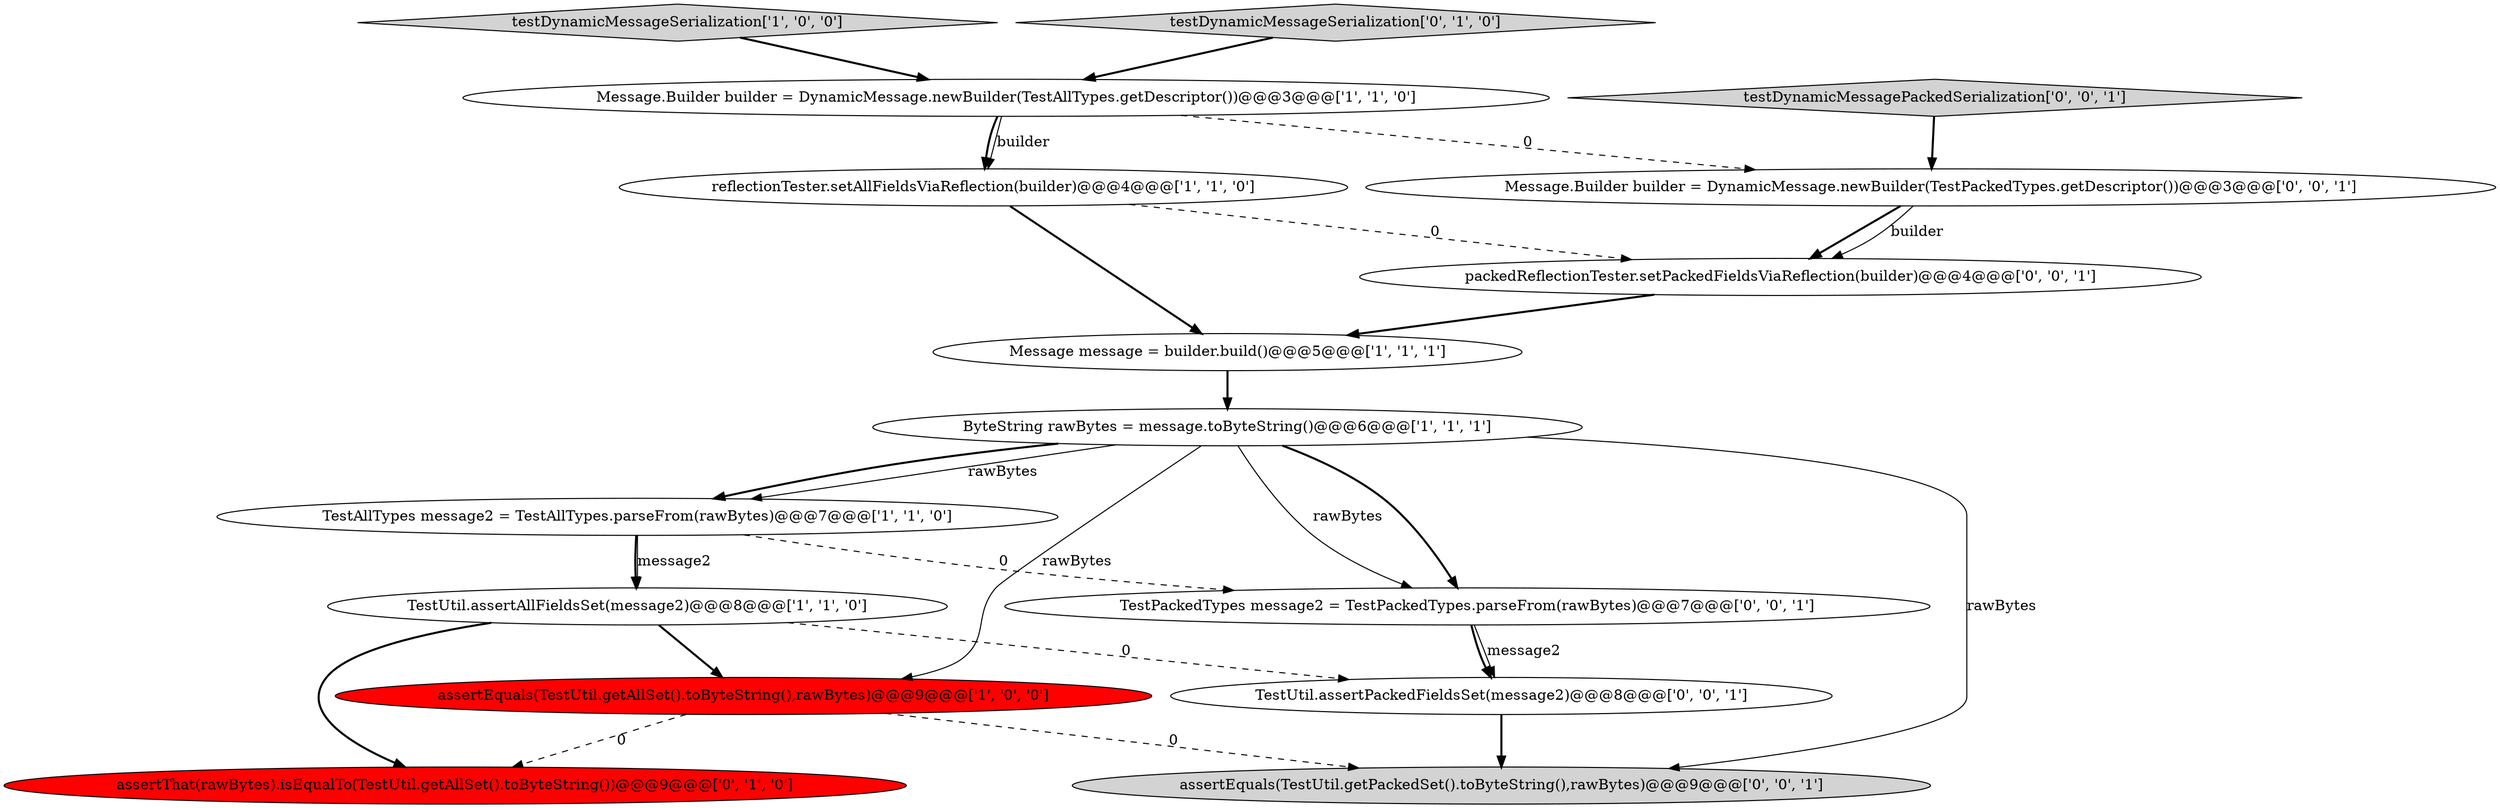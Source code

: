 digraph {
14 [style = filled, label = "TestPackedTypes message2 = TestPackedTypes.parseFrom(rawBytes)@@@7@@@['0', '0', '1']", fillcolor = white, shape = ellipse image = "AAA0AAABBB3BBB"];
3 [style = filled, label = "assertEquals(TestUtil.getAllSet().toByteString(),rawBytes)@@@9@@@['1', '0', '0']", fillcolor = red, shape = ellipse image = "AAA1AAABBB1BBB"];
4 [style = filled, label = "Message message = builder.build()@@@5@@@['1', '1', '1']", fillcolor = white, shape = ellipse image = "AAA0AAABBB1BBB"];
2 [style = filled, label = "ByteString rawBytes = message.toByteString()@@@6@@@['1', '1', '1']", fillcolor = white, shape = ellipse image = "AAA0AAABBB1BBB"];
6 [style = filled, label = "testDynamicMessageSerialization['1', '0', '0']", fillcolor = lightgray, shape = diamond image = "AAA0AAABBB1BBB"];
5 [style = filled, label = "Message.Builder builder = DynamicMessage.newBuilder(TestAllTypes.getDescriptor())@@@3@@@['1', '1', '0']", fillcolor = white, shape = ellipse image = "AAA0AAABBB1BBB"];
0 [style = filled, label = "TestAllTypes message2 = TestAllTypes.parseFrom(rawBytes)@@@7@@@['1', '1', '0']", fillcolor = white, shape = ellipse image = "AAA0AAABBB1BBB"];
7 [style = filled, label = "reflectionTester.setAllFieldsViaReflection(builder)@@@4@@@['1', '1', '0']", fillcolor = white, shape = ellipse image = "AAA0AAABBB1BBB"];
10 [style = filled, label = "Message.Builder builder = DynamicMessage.newBuilder(TestPackedTypes.getDescriptor())@@@3@@@['0', '0', '1']", fillcolor = white, shape = ellipse image = "AAA0AAABBB3BBB"];
15 [style = filled, label = "testDynamicMessagePackedSerialization['0', '0', '1']", fillcolor = lightgray, shape = diamond image = "AAA0AAABBB3BBB"];
12 [style = filled, label = "packedReflectionTester.setPackedFieldsViaReflection(builder)@@@4@@@['0', '0', '1']", fillcolor = white, shape = ellipse image = "AAA0AAABBB3BBB"];
8 [style = filled, label = "testDynamicMessageSerialization['0', '1', '0']", fillcolor = lightgray, shape = diamond image = "AAA0AAABBB2BBB"];
11 [style = filled, label = "TestUtil.assertPackedFieldsSet(message2)@@@8@@@['0', '0', '1']", fillcolor = white, shape = ellipse image = "AAA0AAABBB3BBB"];
9 [style = filled, label = "assertThat(rawBytes).isEqualTo(TestUtil.getAllSet().toByteString())@@@9@@@['0', '1', '0']", fillcolor = red, shape = ellipse image = "AAA1AAABBB2BBB"];
1 [style = filled, label = "TestUtil.assertAllFieldsSet(message2)@@@8@@@['1', '1', '0']", fillcolor = white, shape = ellipse image = "AAA0AAABBB1BBB"];
13 [style = filled, label = "assertEquals(TestUtil.getPackedSet().toByteString(),rawBytes)@@@9@@@['0', '0', '1']", fillcolor = lightgray, shape = ellipse image = "AAA0AAABBB3BBB"];
2->3 [style = solid, label="rawBytes"];
15->10 [style = bold, label=""];
0->1 [style = solid, label="message2"];
5->7 [style = solid, label="builder"];
2->14 [style = solid, label="rawBytes"];
1->3 [style = bold, label=""];
2->0 [style = solid, label="rawBytes"];
4->2 [style = bold, label=""];
7->4 [style = bold, label=""];
3->13 [style = dashed, label="0"];
1->9 [style = bold, label=""];
0->14 [style = dashed, label="0"];
6->5 [style = bold, label=""];
2->13 [style = solid, label="rawBytes"];
2->0 [style = bold, label=""];
8->5 [style = bold, label=""];
12->4 [style = bold, label=""];
14->11 [style = solid, label="message2"];
3->9 [style = dashed, label="0"];
5->10 [style = dashed, label="0"];
10->12 [style = bold, label=""];
1->11 [style = dashed, label="0"];
0->1 [style = bold, label=""];
2->14 [style = bold, label=""];
11->13 [style = bold, label=""];
7->12 [style = dashed, label="0"];
5->7 [style = bold, label=""];
10->12 [style = solid, label="builder"];
14->11 [style = bold, label=""];
}

